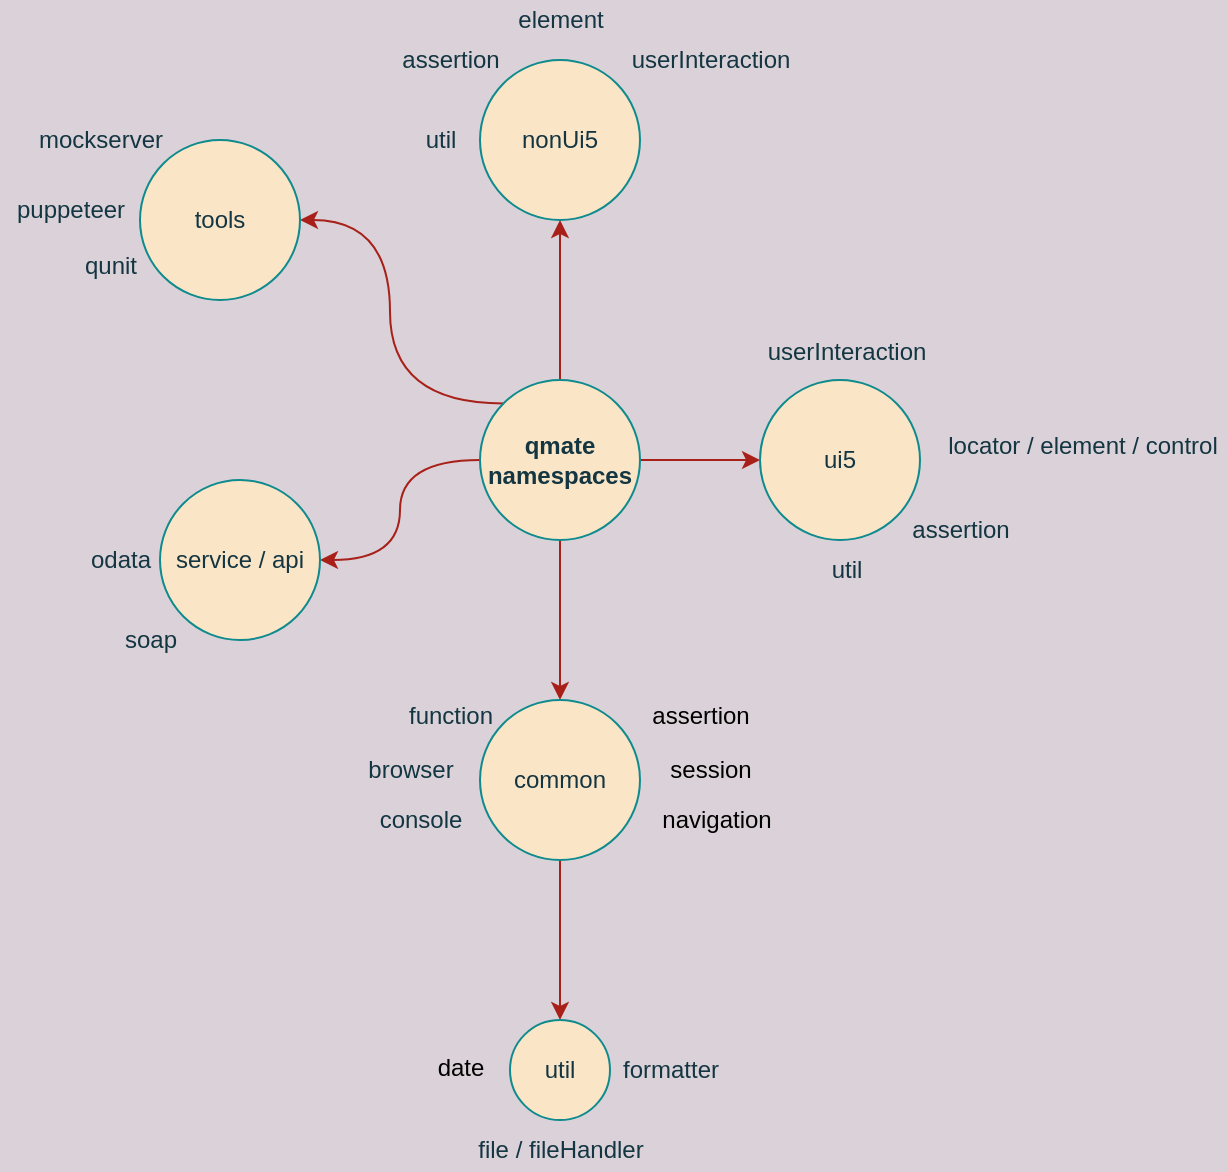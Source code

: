<mxfile>
    <diagram id="JSFB8S6SOebOoloYSi39" name="Structure">
        <mxGraphModel dx="3338" dy="917" grid="0" gridSize="10" guides="1" tooltips="1" connect="1" arrows="1" fold="1" page="1" pageScale="1" pageWidth="850" pageHeight="1100" background="#DAD2D8" math="0" shadow="0">
            <root>
                <mxCell id="0"/>
                <mxCell id="1" parent="0"/>
                <mxCell id="11" value="" style="edgeStyle=orthogonalEdgeStyle;orthogonalLoop=1;jettySize=auto;html=1;labelBackgroundColor=#DAD2D8;strokeColor=#A8201A;fontColor=#143642;curved=1;" parent="1" source="2" target="10" edge="1">
                    <mxGeometry relative="1" as="geometry"/>
                </mxCell>
                <mxCell id="14" value="" style="edgeStyle=orthogonalEdgeStyle;orthogonalLoop=1;jettySize=auto;html=1;labelBackgroundColor=#DAD2D8;strokeColor=#A8201A;fontColor=#143642;curved=1;" parent="1" source="2" target="13" edge="1">
                    <mxGeometry relative="1" as="geometry"/>
                </mxCell>
                <mxCell id="16" value="" style="edgeStyle=orthogonalEdgeStyle;orthogonalLoop=1;jettySize=auto;html=1;labelBackgroundColor=#DAD2D8;strokeColor=#A8201A;fontColor=#143642;curved=1;" parent="1" source="2" target="15" edge="1">
                    <mxGeometry relative="1" as="geometry"/>
                </mxCell>
                <mxCell id="28" value="" style="edgeStyle=orthogonalEdgeStyle;orthogonalLoop=1;jettySize=auto;html=1;labelBackgroundColor=#DAD2D8;strokeColor=#A8201A;fontColor=#143642;curved=1;" parent="1" source="2" target="27" edge="1">
                    <mxGeometry relative="1" as="geometry"/>
                </mxCell>
                <mxCell id="50" style="edgeStyle=orthogonalEdgeStyle;orthogonalLoop=1;jettySize=auto;html=1;exitX=0;exitY=0;exitDx=0;exitDy=0;entryX=1;entryY=0.5;entryDx=0;entryDy=0;labelBackgroundColor=#DAD2D8;strokeColor=#A8201A;fontColor=#143642;curved=1;" parent="1" source="2" target="47" edge="1">
                    <mxGeometry relative="1" as="geometry"/>
                </mxCell>
                <mxCell id="2" value="qmate&lt;br&gt;namespaces" style="ellipse;whiteSpace=wrap;html=1;aspect=fixed;fillColor=#FAE5C7;strokeColor=#0F8B8D;fontColor=#143642;fontStyle=1" parent="1" vertex="1">
                    <mxGeometry x="370" y="340" width="80" height="80" as="geometry"/>
                </mxCell>
                <mxCell id="10" value="ui5" style="ellipse;whiteSpace=wrap;html=1;aspect=fixed;fillColor=#FAE5C7;strokeColor=#0F8B8D;fontColor=#143642;" parent="1" vertex="1">
                    <mxGeometry x="510" y="340" width="80" height="80" as="geometry"/>
                </mxCell>
                <mxCell id="13" value="nonUi5" style="ellipse;whiteSpace=wrap;html=1;aspect=fixed;fillColor=#FAE5C7;strokeColor=#0F8B8D;fontColor=#143642;" parent="1" vertex="1">
                    <mxGeometry x="370" y="180" width="80" height="80" as="geometry"/>
                </mxCell>
                <mxCell id="32" value="" style="edgeStyle=orthogonalEdgeStyle;orthogonalLoop=1;jettySize=auto;html=1;labelBackgroundColor=#DAD2D8;strokeColor=#A8201A;fontColor=#143642;curved=1;" parent="1" source="15" target="31" edge="1">
                    <mxGeometry relative="1" as="geometry"/>
                </mxCell>
                <mxCell id="15" value="common" style="ellipse;whiteSpace=wrap;html=1;aspect=fixed;fillColor=#FAE5C7;strokeColor=#0F8B8D;fontColor=#143642;" parent="1" vertex="1">
                    <mxGeometry x="370" y="500" width="80" height="80" as="geometry"/>
                </mxCell>
                <mxCell id="19" value="assertion" style="text;html=1;align=center;verticalAlign=middle;resizable=0;points=[];autosize=1;strokeColor=none;fontColor=#143642;" parent="1" vertex="1">
                    <mxGeometry x="580" y="405" width="60" height="20" as="geometry"/>
                </mxCell>
                <mxCell id="20" value="util" style="text;html=1;align=center;verticalAlign=middle;resizable=0;points=[];autosize=1;strokeColor=none;fontColor=#143642;" parent="1" vertex="1">
                    <mxGeometry x="538" y="425" width="30" height="20" as="geometry"/>
                </mxCell>
                <mxCell id="21" value="locator / element / control" style="text;html=1;align=center;verticalAlign=middle;resizable=0;points=[];autosize=1;strokeColor=none;fontColor=#143642;" parent="1" vertex="1">
                    <mxGeometry x="598" y="364" width="145" height="17" as="geometry"/>
                </mxCell>
                <mxCell id="22" value="element" style="text;html=1;align=center;verticalAlign=middle;resizable=0;points=[];autosize=1;strokeColor=none;fontColor=#143642;" parent="1" vertex="1">
                    <mxGeometry x="380" y="150" width="60" height="20" as="geometry"/>
                </mxCell>
                <mxCell id="23" value="assertion" style="text;html=1;align=center;verticalAlign=middle;resizable=0;points=[];autosize=1;strokeColor=none;fontColor=#143642;" parent="1" vertex="1">
                    <mxGeometry x="325" y="170" width="60" height="20" as="geometry"/>
                </mxCell>
                <mxCell id="24" value="util" style="text;html=1;align=center;verticalAlign=middle;resizable=0;points=[];autosize=1;strokeColor=none;fontColor=#143642;" parent="1" vertex="1">
                    <mxGeometry x="335" y="210" width="30" height="20" as="geometry"/>
                </mxCell>
                <mxCell id="25" value="assertion" style="text;html=1;align=center;verticalAlign=middle;resizable=0;points=[];autosize=1;strokeColor=none;fontColor=#000000;" parent="1" vertex="1">
                    <mxGeometry x="450" y="498" width="60" height="20" as="geometry"/>
                </mxCell>
                <mxCell id="27" value="service / api" style="ellipse;whiteSpace=wrap;html=1;aspect=fixed;fillColor=#FAE5C7;strokeColor=#0F8B8D;fontColor=#143642;" parent="1" vertex="1">
                    <mxGeometry x="210" y="390" width="80" height="80" as="geometry"/>
                </mxCell>
                <mxCell id="29" value="odata" style="text;html=1;align=center;verticalAlign=middle;resizable=0;points=[];autosize=1;strokeColor=none;fontColor=#143642;" parent="1" vertex="1">
                    <mxGeometry x="165" y="420" width="50" height="20" as="geometry"/>
                </mxCell>
                <mxCell id="30" value="soap" style="text;html=1;align=center;verticalAlign=middle;resizable=0;points=[];autosize=1;strokeColor=none;fontColor=#143642;" parent="1" vertex="1">
                    <mxGeometry x="185" y="460" width="40" height="20" as="geometry"/>
                </mxCell>
                <mxCell id="31" value="util" style="ellipse;whiteSpace=wrap;html=1;aspect=fixed;fillColor=#FAE5C7;strokeColor=#0F8B8D;fontColor=#143642;" parent="1" vertex="1">
                    <mxGeometry x="385" y="660" width="50" height="50" as="geometry"/>
                </mxCell>
                <mxCell id="33" value="formatter" style="text;html=1;align=center;verticalAlign=middle;resizable=0;points=[];autosize=1;strokeColor=none;fontColor=#143642;" parent="1" vertex="1">
                    <mxGeometry x="435" y="675" width="60" height="20" as="geometry"/>
                </mxCell>
                <mxCell id="34" value="navigation" style="text;html=1;align=center;verticalAlign=middle;resizable=0;points=[];autosize=1;strokeColor=none;fontColor=#000000;" parent="1" vertex="1">
                    <mxGeometry x="453" y="550" width="70" height="20" as="geometry"/>
                </mxCell>
                <mxCell id="35" value="session" style="text;html=1;align=center;verticalAlign=middle;resizable=0;points=[];autosize=1;strokeColor=none;fontColor=#000000;" parent="1" vertex="1">
                    <mxGeometry x="455" y="525" width="60" height="20" as="geometry"/>
                </mxCell>
                <mxCell id="36" value="userInteraction" style="text;html=1;align=center;verticalAlign=middle;resizable=0;points=[];autosize=1;strokeColor=none;fontColor=#143642;" parent="1" vertex="1">
                    <mxGeometry x="508" y="316" width="90" height="20" as="geometry"/>
                </mxCell>
                <mxCell id="37" value="userInteraction" style="text;html=1;align=center;verticalAlign=middle;resizable=0;points=[];autosize=1;strokeColor=none;fontColor=#143642;" parent="1" vertex="1">
                    <mxGeometry x="440" y="170" width="90" height="20" as="geometry"/>
                </mxCell>
                <mxCell id="40" value="browser" style="text;html=1;align=center;verticalAlign=middle;resizable=0;points=[];autosize=1;strokeColor=none;fontColor=#143642;" parent="1" vertex="1">
                    <mxGeometry x="305" y="525" width="60" height="20" as="geometry"/>
                </mxCell>
                <mxCell id="41" value="console" style="text;html=1;align=center;verticalAlign=middle;resizable=0;points=[];autosize=1;strokeColor=none;fontColor=#143642;" parent="1" vertex="1">
                    <mxGeometry x="310" y="550" width="60" height="20" as="geometry"/>
                </mxCell>
                <mxCell id="42" value="file / fileHandler" style="text;html=1;align=center;verticalAlign=middle;resizable=0;points=[];autosize=1;strokeColor=none;fontColor=#143642;" parent="1" vertex="1">
                    <mxGeometry x="360" y="715" width="100" height="20" as="geometry"/>
                </mxCell>
                <mxCell id="43" value="function" style="text;html=1;align=center;verticalAlign=middle;resizable=0;points=[];autosize=1;strokeColor=none;fontColor=#143642;" parent="1" vertex="1">
                    <mxGeometry x="325" y="498" width="60" height="20" as="geometry"/>
                </mxCell>
                <mxCell id="44" value="mockserver" style="text;html=1;align=center;verticalAlign=middle;resizable=0;points=[];autosize=1;strokeColor=none;fontColor=#143642;" parent="1" vertex="1">
                    <mxGeometry x="140" y="210" width="80" height="20" as="geometry"/>
                </mxCell>
                <mxCell id="47" value="tools" style="ellipse;whiteSpace=wrap;html=1;aspect=fixed;fillColor=#FAE5C7;strokeColor=#0F8B8D;fontColor=#143642;" parent="1" vertex="1">
                    <mxGeometry x="200" y="220" width="80" height="80" as="geometry"/>
                </mxCell>
                <mxCell id="48" value="puppeteer" style="text;html=1;align=center;verticalAlign=middle;resizable=0;points=[];autosize=1;strokeColor=none;fontColor=#143642;" parent="1" vertex="1">
                    <mxGeometry x="130" y="245" width="70" height="20" as="geometry"/>
                </mxCell>
                <mxCell id="49" value="qunit" style="text;html=1;align=center;verticalAlign=middle;resizable=0;points=[];autosize=1;strokeColor=none;fontColor=#143642;" parent="1" vertex="1">
                    <mxGeometry x="165" y="273" width="40" height="20" as="geometry"/>
                </mxCell>
                <mxCell id="51" value="&lt;font color=&quot;#000000&quot;&gt;date&lt;/font&gt;" style="text;html=1;align=center;verticalAlign=middle;resizable=0;points=[];autosize=1;strokeColor=none;" vertex="1" parent="1">
                    <mxGeometry x="343" y="675" width="33" height="17" as="geometry"/>
                </mxCell>
            </root>
        </mxGraphModel>
    </diagram>
</mxfile>
